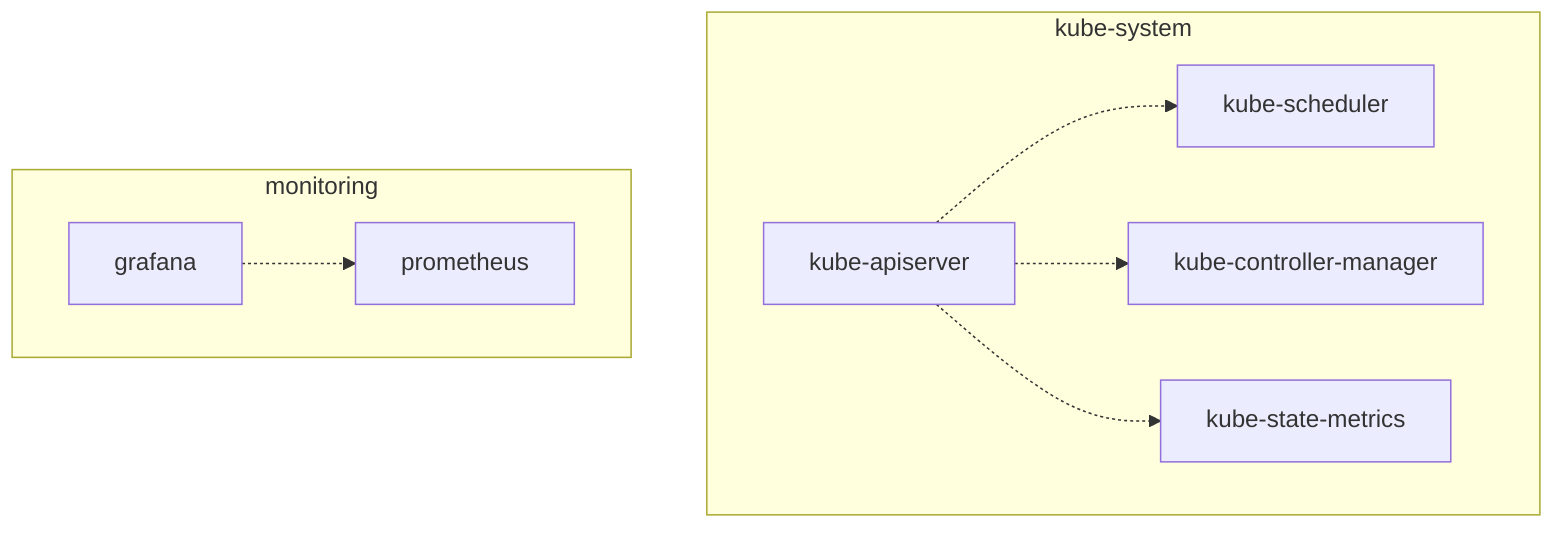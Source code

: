 graph TD
  subgraph kube-system
    kube-apiserver -.-> kube-scheduler
    kube-apiserver -.-> kube-controller-manager
    kube-apiserver -.-> kube-state-metrics
  end
  subgraph monitoring
    grafana -.-> prometheus
  end
